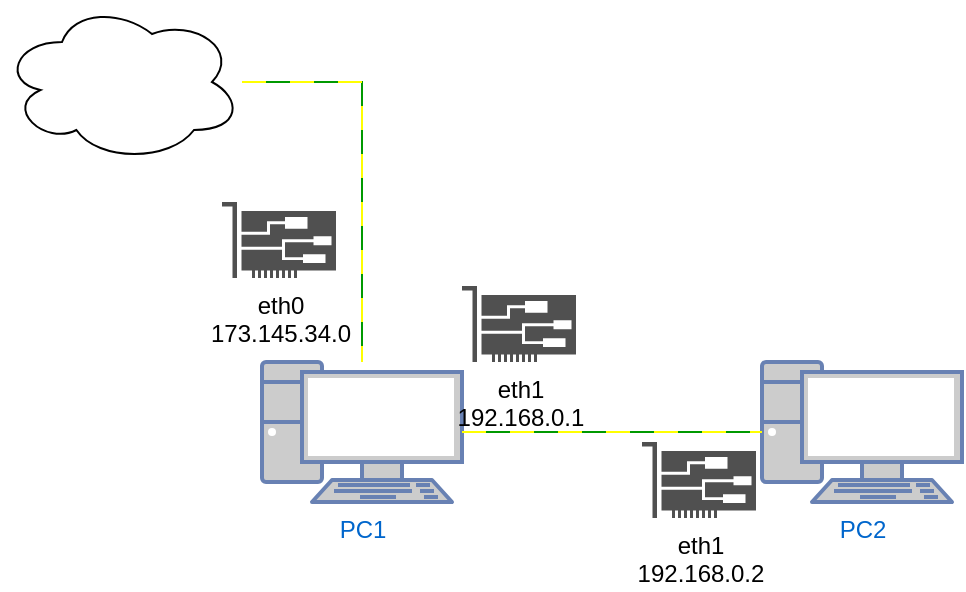 <mxfile version="21.3.8" type="github">
  <diagram name="Page-1" id="xNQrs4AN0A6pdfSjdqxx">
    <mxGraphModel dx="954" dy="647" grid="1" gridSize="10" guides="1" tooltips="1" connect="1" arrows="1" fold="1" page="1" pageScale="1" pageWidth="827" pageHeight="1169" math="0" shadow="0">
      <root>
        <mxCell id="0" />
        <mxCell id="1" parent="0" />
        <mxCell id="L-CPOP1rf37gmJcsabK1-1" value="" style="ellipse;shape=cloud;whiteSpace=wrap;html=1;" parent="1" vertex="1">
          <mxGeometry x="90" y="30" width="120" height="80" as="geometry" />
        </mxCell>
        <mxCell id="L-CPOP1rf37gmJcsabK1-2" value="PC1" style="fontColor=#0066CC;verticalAlign=top;verticalLabelPosition=bottom;labelPosition=center;align=center;html=1;outlineConnect=0;fillColor=#CCCCCC;strokeColor=#6881B3;gradientColor=none;gradientDirection=north;strokeWidth=2;shape=mxgraph.networks.pc;" parent="1" vertex="1">
          <mxGeometry x="220" y="210" width="100" height="70" as="geometry" />
        </mxCell>
        <mxCell id="L-CPOP1rf37gmJcsabK1-3" value="PC2" style="fontColor=#0066CC;verticalAlign=top;verticalLabelPosition=bottom;labelPosition=center;align=center;html=1;outlineConnect=0;fillColor=#CCCCCC;strokeColor=#6881B3;gradientColor=none;gradientDirection=north;strokeWidth=2;shape=mxgraph.networks.pc;" parent="1" vertex="1">
          <mxGeometry x="470" y="210" width="100" height="70" as="geometry" />
        </mxCell>
        <mxCell id="L-CPOP1rf37gmJcsabK1-4" value="" style="shape=wire;edgeStyle=orthogonalEdgeStyle;orthogonalLoop=1;jettySize=auto;html=1;sourcePerimeterSpacing=0;targetPerimeterSpacing=0;endArrow=none;curved=0;rounded=0;strokeColor=#009900;dashed=1;fillColor=#ffff00;dashPattern=12 12;fixDash=1;startSize=6;endSize=6;" parent="1" source="L-CPOP1rf37gmJcsabK1-1" target="L-CPOP1rf37gmJcsabK1-2" edge="1">
          <mxGeometry width="100" relative="1" as="geometry">
            <mxPoint x="200" y="180" as="sourcePoint" />
            <mxPoint x="300" y="180" as="targetPoint" />
          </mxGeometry>
        </mxCell>
        <mxCell id="L-CPOP1rf37gmJcsabK1-5" value="" style="shape=wire;edgeStyle=orthogonalEdgeStyle;orthogonalLoop=1;jettySize=auto;html=1;sourcePerimeterSpacing=0;targetPerimeterSpacing=0;endArrow=none;curved=0;rounded=0;strokeColor=#009900;dashed=1;fillColor=#ffff00;dashPattern=12 12;fixDash=1;startSize=6;endSize=6;exitX=1;exitY=0.5;exitDx=0;exitDy=0;exitPerimeter=0;entryX=0;entryY=0.5;entryDx=0;entryDy=0;entryPerimeter=0;" parent="1" source="L-CPOP1rf37gmJcsabK1-2" target="L-CPOP1rf37gmJcsabK1-3" edge="1">
          <mxGeometry width="100" relative="1" as="geometry">
            <mxPoint x="360" y="310" as="sourcePoint" />
            <mxPoint x="420" y="450" as="targetPoint" />
          </mxGeometry>
        </mxCell>
        <mxCell id="L-CPOP1rf37gmJcsabK1-6" value="eth0&lt;br&gt;173.145.34.0" style="sketch=0;pointerEvents=1;shadow=0;dashed=0;html=1;strokeColor=none;fillColor=#505050;labelPosition=center;verticalLabelPosition=bottom;verticalAlign=top;outlineConnect=0;align=center;shape=mxgraph.office.devices.nic;" parent="1" vertex="1">
          <mxGeometry x="200" y="130" width="57" height="38" as="geometry" />
        </mxCell>
        <mxCell id="L-CPOP1rf37gmJcsabK1-7" value="eth1&lt;br&gt;192.168.0.1" style="sketch=0;pointerEvents=1;shadow=0;dashed=0;html=1;strokeColor=none;fillColor=#505050;labelPosition=center;verticalLabelPosition=bottom;verticalAlign=top;outlineConnect=0;align=center;shape=mxgraph.office.devices.nic;" parent="1" vertex="1">
          <mxGeometry x="320" y="172" width="57" height="38" as="geometry" />
        </mxCell>
        <mxCell id="L-CPOP1rf37gmJcsabK1-8" value="eth1&lt;br&gt;192.168.0.2" style="sketch=0;pointerEvents=1;shadow=0;dashed=0;html=1;strokeColor=none;fillColor=#505050;labelPosition=center;verticalLabelPosition=bottom;verticalAlign=top;outlineConnect=0;align=center;shape=mxgraph.office.devices.nic;" parent="1" vertex="1">
          <mxGeometry x="410" y="250" width="57" height="38" as="geometry" />
        </mxCell>
      </root>
    </mxGraphModel>
  </diagram>
</mxfile>
